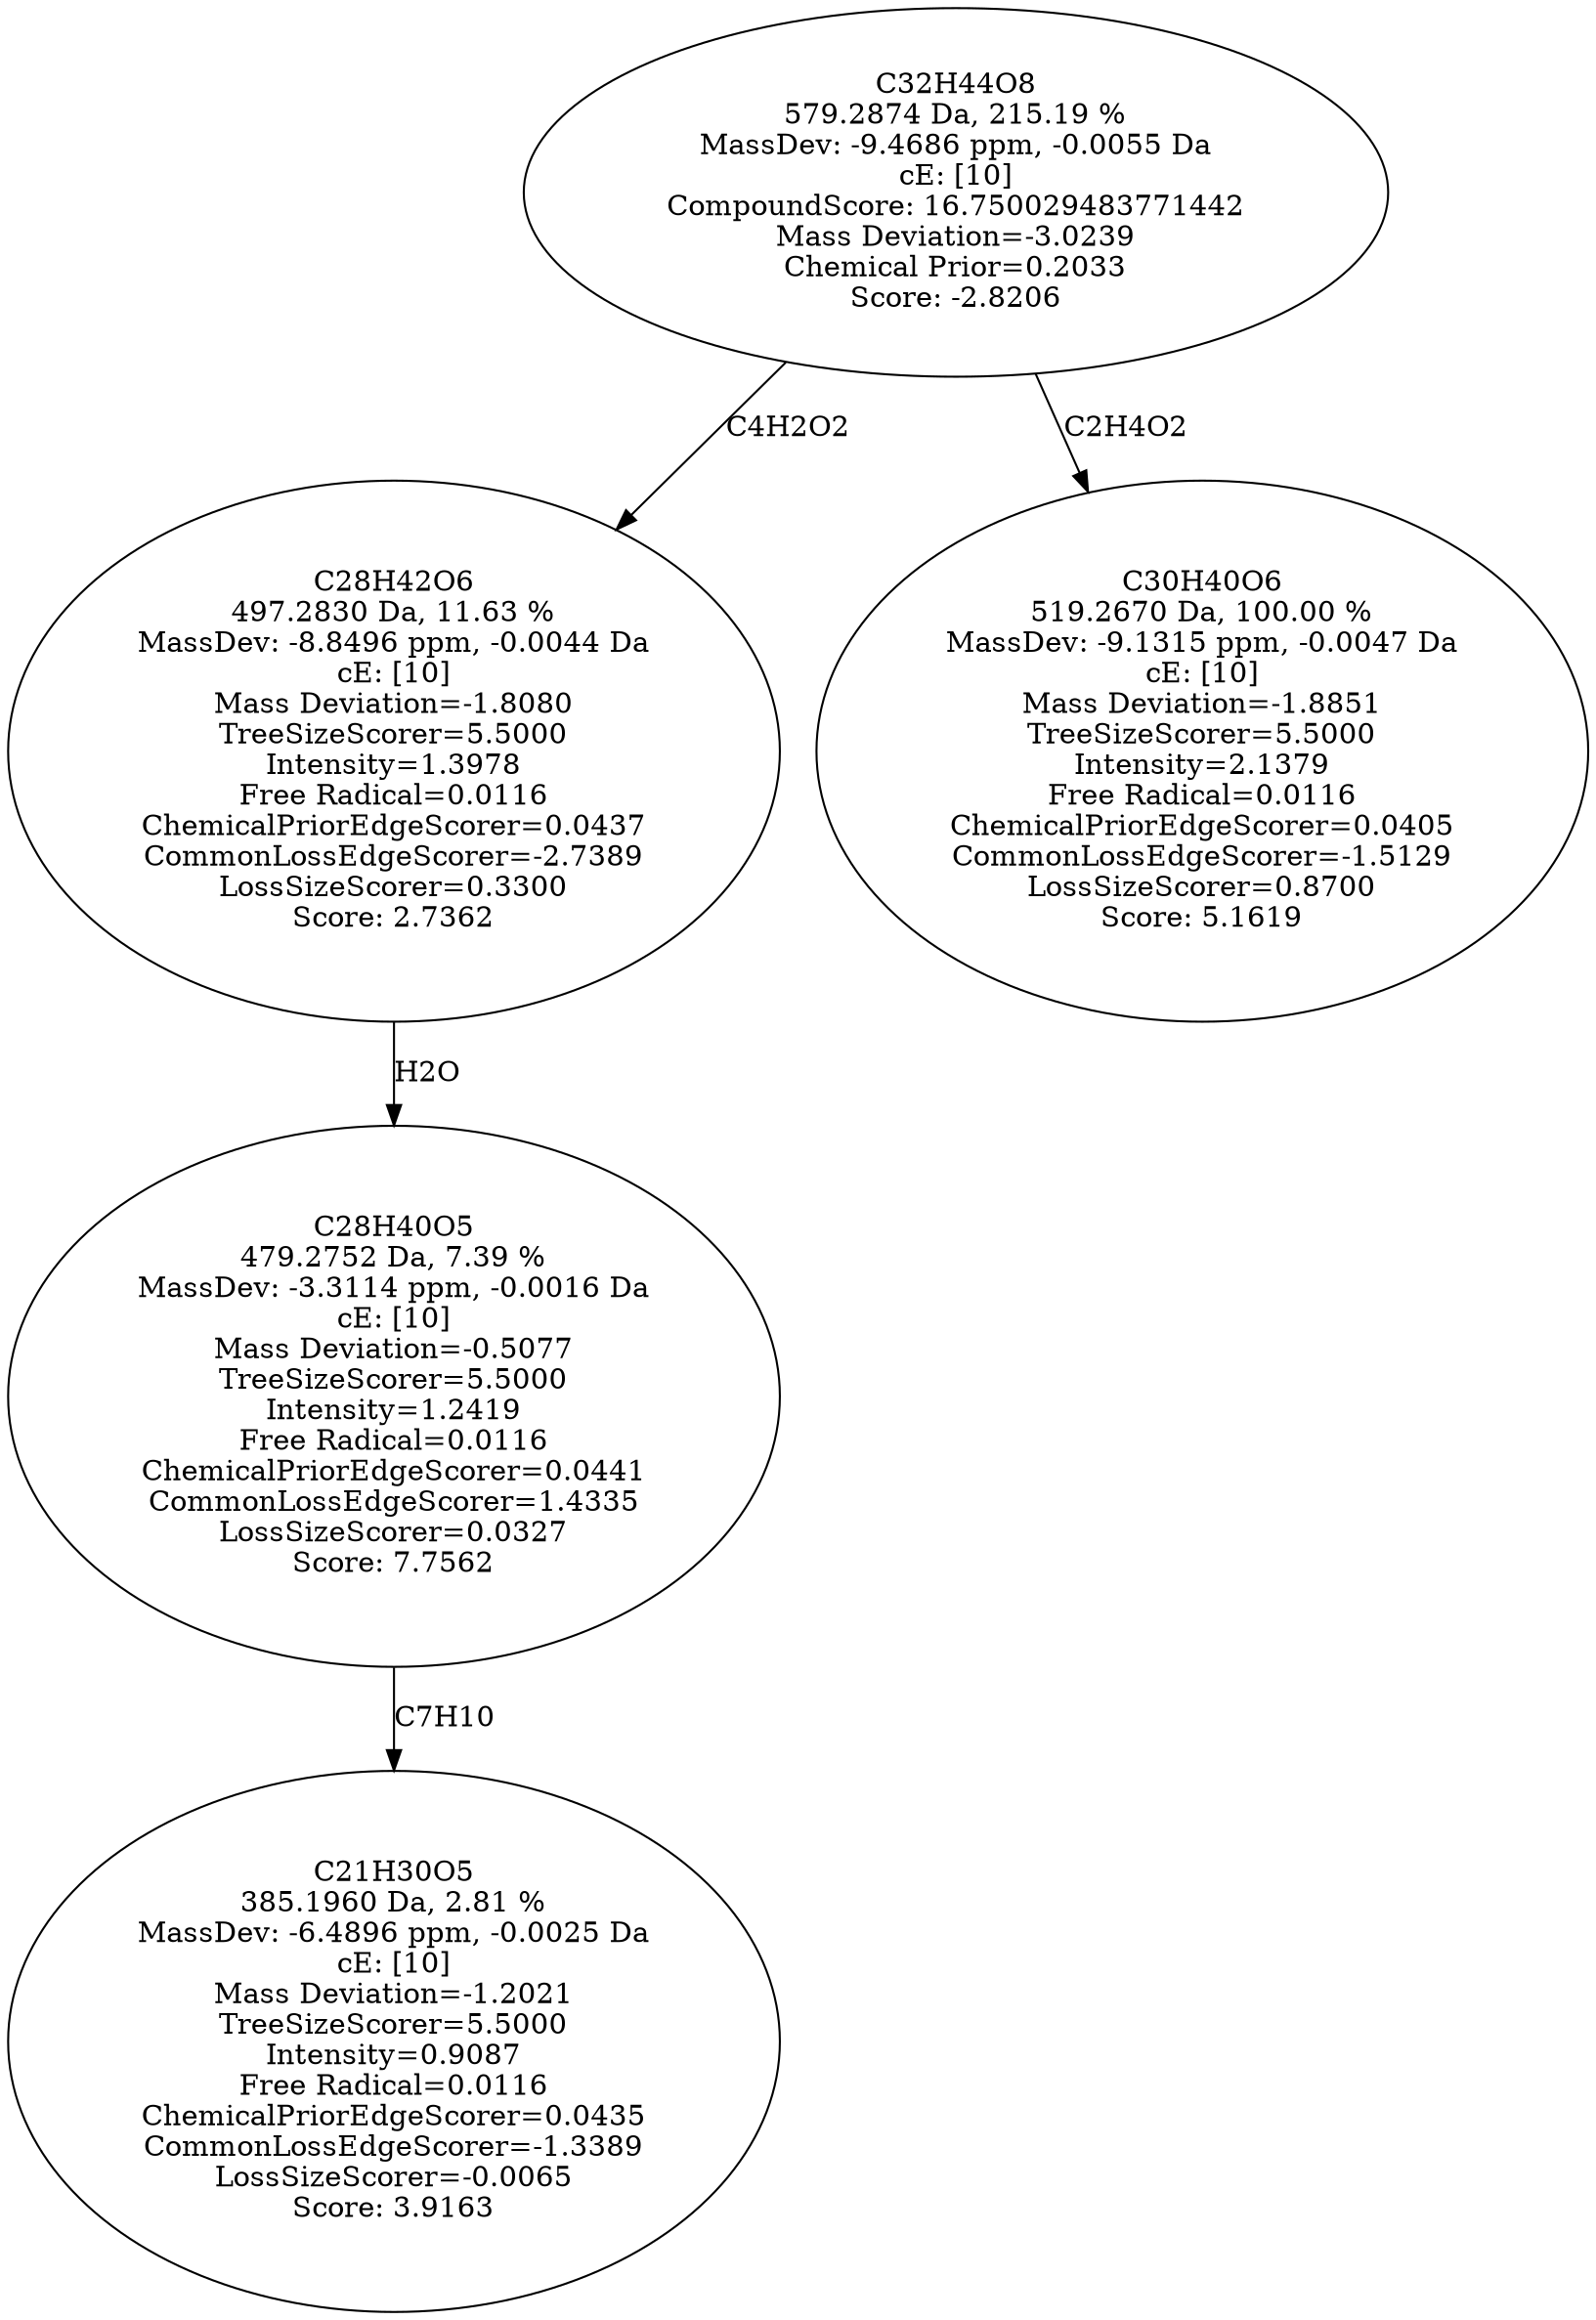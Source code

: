 strict digraph {
v1 [label="C21H30O5\n385.1960 Da, 2.81 %\nMassDev: -6.4896 ppm, -0.0025 Da\ncE: [10]\nMass Deviation=-1.2021\nTreeSizeScorer=5.5000\nIntensity=0.9087\nFree Radical=0.0116\nChemicalPriorEdgeScorer=0.0435\nCommonLossEdgeScorer=-1.3389\nLossSizeScorer=-0.0065\nScore: 3.9163"];
v2 [label="C28H40O5\n479.2752 Da, 7.39 %\nMassDev: -3.3114 ppm, -0.0016 Da\ncE: [10]\nMass Deviation=-0.5077\nTreeSizeScorer=5.5000\nIntensity=1.2419\nFree Radical=0.0116\nChemicalPriorEdgeScorer=0.0441\nCommonLossEdgeScorer=1.4335\nLossSizeScorer=0.0327\nScore: 7.7562"];
v3 [label="C28H42O6\n497.2830 Da, 11.63 %\nMassDev: -8.8496 ppm, -0.0044 Da\ncE: [10]\nMass Deviation=-1.8080\nTreeSizeScorer=5.5000\nIntensity=1.3978\nFree Radical=0.0116\nChemicalPriorEdgeScorer=0.0437\nCommonLossEdgeScorer=-2.7389\nLossSizeScorer=0.3300\nScore: 2.7362"];
v4 [label="C30H40O6\n519.2670 Da, 100.00 %\nMassDev: -9.1315 ppm, -0.0047 Da\ncE: [10]\nMass Deviation=-1.8851\nTreeSizeScorer=5.5000\nIntensity=2.1379\nFree Radical=0.0116\nChemicalPriorEdgeScorer=0.0405\nCommonLossEdgeScorer=-1.5129\nLossSizeScorer=0.8700\nScore: 5.1619"];
v5 [label="C32H44O8\n579.2874 Da, 215.19 %\nMassDev: -9.4686 ppm, -0.0055 Da\ncE: [10]\nCompoundScore: 16.750029483771442\nMass Deviation=-3.0239\nChemical Prior=0.2033\nScore: -2.8206"];
v2 -> v1 [label="C7H10"];
v3 -> v2 [label="H2O"];
v5 -> v3 [label="C4H2O2"];
v5 -> v4 [label="C2H4O2"];
}